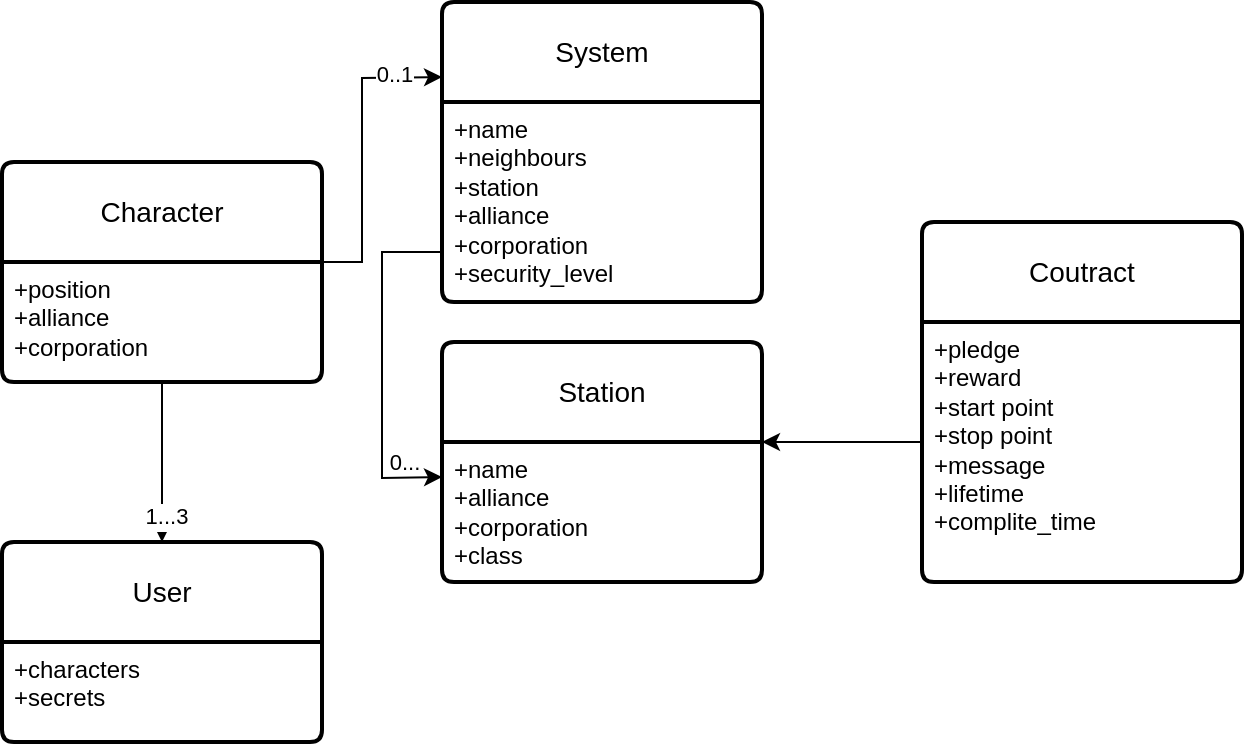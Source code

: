 <mxfile version="24.8.3">
  <diagram name="Page-1" id="g776WxNXkwZvrUoFtW0X">
    <mxGraphModel dx="632" dy="1028" grid="1" gridSize="10" guides="1" tooltips="1" connect="1" arrows="1" fold="1" page="1" pageScale="1" pageWidth="850" pageHeight="1100" math="0" shadow="0">
      <root>
        <mxCell id="0" />
        <mxCell id="1" parent="0" />
        <mxCell id="qAuEtzrTt-vaESTIZjYk-1" value="Coutract" style="swimlane;childLayout=stackLayout;horizontal=1;startSize=50;horizontalStack=0;rounded=1;fontSize=14;fontStyle=0;strokeWidth=2;resizeParent=0;resizeLast=1;shadow=0;dashed=0;align=center;arcSize=4;whiteSpace=wrap;html=1;" vertex="1" parent="1">
          <mxGeometry x="710" y="280" width="160" height="180" as="geometry" />
        </mxCell>
        <mxCell id="qAuEtzrTt-vaESTIZjYk-2" value="+pledge&lt;br&gt;+reward&lt;br&gt;&lt;div&gt;+start point&lt;/div&gt;&lt;div&gt;+stop point&lt;/div&gt;&lt;div&gt;+message&lt;/div&gt;&lt;div&gt;+lifetime&lt;/div&gt;&lt;div&gt;+complite_time&lt;/div&gt;" style="align=left;strokeColor=none;fillColor=none;spacingLeft=4;fontSize=12;verticalAlign=top;resizable=0;rotatable=0;part=1;html=1;" vertex="1" parent="qAuEtzrTt-vaESTIZjYk-1">
          <mxGeometry y="50" width="160" height="130" as="geometry" />
        </mxCell>
        <mxCell id="qAuEtzrTt-vaESTIZjYk-4" value="User" style="swimlane;childLayout=stackLayout;horizontal=1;startSize=50;horizontalStack=0;rounded=1;fontSize=14;fontStyle=0;strokeWidth=2;resizeParent=0;resizeLast=1;shadow=0;dashed=0;align=center;arcSize=4;whiteSpace=wrap;html=1;" vertex="1" parent="1">
          <mxGeometry x="250" y="440" width="160" height="100" as="geometry" />
        </mxCell>
        <mxCell id="qAuEtzrTt-vaESTIZjYk-5" value="+characters&lt;br&gt;&lt;div&gt;+secrets&lt;br&gt;&lt;/div&gt;" style="align=left;strokeColor=none;fillColor=none;spacingLeft=4;fontSize=12;verticalAlign=top;resizable=0;rotatable=0;part=1;html=1;" vertex="1" parent="qAuEtzrTt-vaESTIZjYk-4">
          <mxGeometry y="50" width="160" height="50" as="geometry" />
        </mxCell>
        <mxCell id="qAuEtzrTt-vaESTIZjYk-6" value="Character" style="swimlane;childLayout=stackLayout;horizontal=1;startSize=50;horizontalStack=0;rounded=1;fontSize=14;fontStyle=0;strokeWidth=2;resizeParent=0;resizeLast=1;shadow=0;dashed=0;align=center;arcSize=4;whiteSpace=wrap;html=1;" vertex="1" parent="1">
          <mxGeometry x="250" y="250" width="160" height="110" as="geometry" />
        </mxCell>
        <mxCell id="qAuEtzrTt-vaESTIZjYk-7" value="+position&lt;br&gt;&lt;div&gt;+alliance&lt;br&gt;&lt;/div&gt;+corporation" style="align=left;strokeColor=none;fillColor=none;spacingLeft=4;fontSize=12;verticalAlign=top;resizable=0;rotatable=0;part=1;html=1;" vertex="1" parent="qAuEtzrTt-vaESTIZjYk-6">
          <mxGeometry y="50" width="160" height="60" as="geometry" />
        </mxCell>
        <mxCell id="qAuEtzrTt-vaESTIZjYk-8" value="System" style="swimlane;childLayout=stackLayout;horizontal=1;startSize=50;horizontalStack=0;rounded=1;fontSize=14;fontStyle=0;strokeWidth=2;resizeParent=0;resizeLast=1;shadow=0;dashed=0;align=center;arcSize=4;whiteSpace=wrap;html=1;" vertex="1" parent="1">
          <mxGeometry x="470" y="170" width="160" height="150" as="geometry" />
        </mxCell>
        <mxCell id="qAuEtzrTt-vaESTIZjYk-9" value="+name&lt;br&gt;&lt;div&gt;+neighbours&lt;/div&gt;&lt;div&gt;+station&lt;/div&gt;&lt;div&gt;+alliance&lt;br&gt;&lt;/div&gt;&lt;div&gt;+corporation&lt;/div&gt;&lt;div&gt;+security_level&lt;br&gt;&lt;/div&gt;" style="align=left;strokeColor=none;fillColor=none;spacingLeft=4;fontSize=12;verticalAlign=top;resizable=0;rotatable=0;part=1;html=1;" vertex="1" parent="qAuEtzrTt-vaESTIZjYk-8">
          <mxGeometry y="50" width="160" height="100" as="geometry" />
        </mxCell>
        <mxCell id="qAuEtzrTt-vaESTIZjYk-10" value="Station" style="swimlane;childLayout=stackLayout;horizontal=1;startSize=50;horizontalStack=0;rounded=1;fontSize=14;fontStyle=0;strokeWidth=2;resizeParent=0;resizeLast=1;shadow=0;dashed=0;align=center;arcSize=4;whiteSpace=wrap;html=1;" vertex="1" parent="1">
          <mxGeometry x="470" y="340" width="160" height="120" as="geometry" />
        </mxCell>
        <mxCell id="qAuEtzrTt-vaESTIZjYk-11" value="+name&lt;div&gt;+alliance&lt;br&gt;&lt;/div&gt;&lt;div&gt;+corporation&lt;br&gt;+class&lt;br&gt;&lt;/div&gt;" style="align=left;strokeColor=none;fillColor=none;spacingLeft=4;fontSize=12;verticalAlign=top;resizable=0;rotatable=0;part=1;html=1;" vertex="1" parent="qAuEtzrTt-vaESTIZjYk-10">
          <mxGeometry y="50" width="160" height="70" as="geometry" />
        </mxCell>
        <mxCell id="qAuEtzrTt-vaESTIZjYk-13" value="" style="endArrow=classic;startArrow=none;html=1;rounded=0;entryX=0;entryY=0.25;entryDx=0;entryDy=0;exitX=0;exitY=0.75;exitDx=0;exitDy=0;startFill=0;" edge="1" parent="1" source="qAuEtzrTt-vaESTIZjYk-9" target="qAuEtzrTt-vaESTIZjYk-11">
          <mxGeometry width="50" height="50" relative="1" as="geometry">
            <mxPoint x="310" y="300" as="sourcePoint" />
            <mxPoint x="360" y="250" as="targetPoint" />
            <Array as="points">
              <mxPoint x="440" y="295" />
              <mxPoint x="440" y="408" />
            </Array>
          </mxGeometry>
        </mxCell>
        <mxCell id="qAuEtzrTt-vaESTIZjYk-14" value="0..." style="edgeLabel;html=1;align=center;verticalAlign=middle;resizable=0;points=[];" vertex="1" connectable="0" parent="qAuEtzrTt-vaESTIZjYk-13">
          <mxGeometry x="0.691" y="1" relative="1" as="geometry">
            <mxPoint x="7" y="-7" as="offset" />
          </mxGeometry>
        </mxCell>
        <mxCell id="qAuEtzrTt-vaESTIZjYk-15" value="" style="endArrow=classic;startArrow=none;html=1;rounded=0;entryX=0;entryY=0.25;entryDx=0;entryDy=0;exitX=1;exitY=0;exitDx=0;exitDy=0;startFill=0;" edge="1" parent="1" source="qAuEtzrTt-vaESTIZjYk-7" target="qAuEtzrTt-vaESTIZjYk-8">
          <mxGeometry width="50" height="50" relative="1" as="geometry">
            <mxPoint x="420" y="310" as="sourcePoint" />
            <mxPoint x="480" y="418" as="targetPoint" />
            <Array as="points">
              <mxPoint x="430" y="300" />
              <mxPoint x="430" y="208" />
            </Array>
          </mxGeometry>
        </mxCell>
        <mxCell id="qAuEtzrTt-vaESTIZjYk-16" value="0..." style="edgeLabel;html=1;align=center;verticalAlign=middle;resizable=0;points=[];" vertex="1" connectable="0" parent="qAuEtzrTt-vaESTIZjYk-15">
          <mxGeometry x="0.691" y="1" relative="1" as="geometry">
            <mxPoint as="offset" />
          </mxGeometry>
        </mxCell>
        <mxCell id="qAuEtzrTt-vaESTIZjYk-17" value="0..1" style="edgeLabel;html=1;align=center;verticalAlign=middle;resizable=0;points=[];" vertex="1" connectable="0" parent="qAuEtzrTt-vaESTIZjYk-15">
          <mxGeometry x="0.68" y="2" relative="1" as="geometry">
            <mxPoint as="offset" />
          </mxGeometry>
        </mxCell>
        <mxCell id="qAuEtzrTt-vaESTIZjYk-18" value="" style="endArrow=classic;startArrow=none;html=1;rounded=0;exitX=0.5;exitY=1;exitDx=0;exitDy=0;startFill=0;" edge="1" parent="1" source="qAuEtzrTt-vaESTIZjYk-7">
          <mxGeometry width="50" height="50" relative="1" as="geometry">
            <mxPoint x="370" y="500" as="sourcePoint" />
            <mxPoint x="330" y="440" as="targetPoint" />
            <Array as="points" />
          </mxGeometry>
        </mxCell>
        <mxCell id="qAuEtzrTt-vaESTIZjYk-19" value="0..." style="edgeLabel;html=1;align=center;verticalAlign=middle;resizable=0;points=[];" vertex="1" connectable="0" parent="qAuEtzrTt-vaESTIZjYk-18">
          <mxGeometry x="0.691" y="1" relative="1" as="geometry">
            <mxPoint as="offset" />
          </mxGeometry>
        </mxCell>
        <mxCell id="qAuEtzrTt-vaESTIZjYk-20" value="1...3" style="edgeLabel;html=1;align=center;verticalAlign=middle;resizable=0;points=[];" vertex="1" connectable="0" parent="qAuEtzrTt-vaESTIZjYk-18">
          <mxGeometry x="0.68" y="2" relative="1" as="geometry">
            <mxPoint as="offset" />
          </mxGeometry>
        </mxCell>
        <mxCell id="qAuEtzrTt-vaESTIZjYk-21" value="" style="endArrow=classic;startArrow=none;html=1;rounded=0;entryX=1;entryY=0;entryDx=0;entryDy=0;exitX=0;exitY=0.75;exitDx=0;exitDy=0;startFill=0;" edge="1" parent="1" target="qAuEtzrTt-vaESTIZjYk-11">
          <mxGeometry width="50" height="50" relative="1" as="geometry">
            <mxPoint x="710" y="390" as="sourcePoint" />
            <mxPoint x="710" y="503" as="targetPoint" />
            <Array as="points">
              <mxPoint x="680" y="390" />
              <mxPoint x="630" y="390" />
            </Array>
          </mxGeometry>
        </mxCell>
      </root>
    </mxGraphModel>
  </diagram>
</mxfile>

